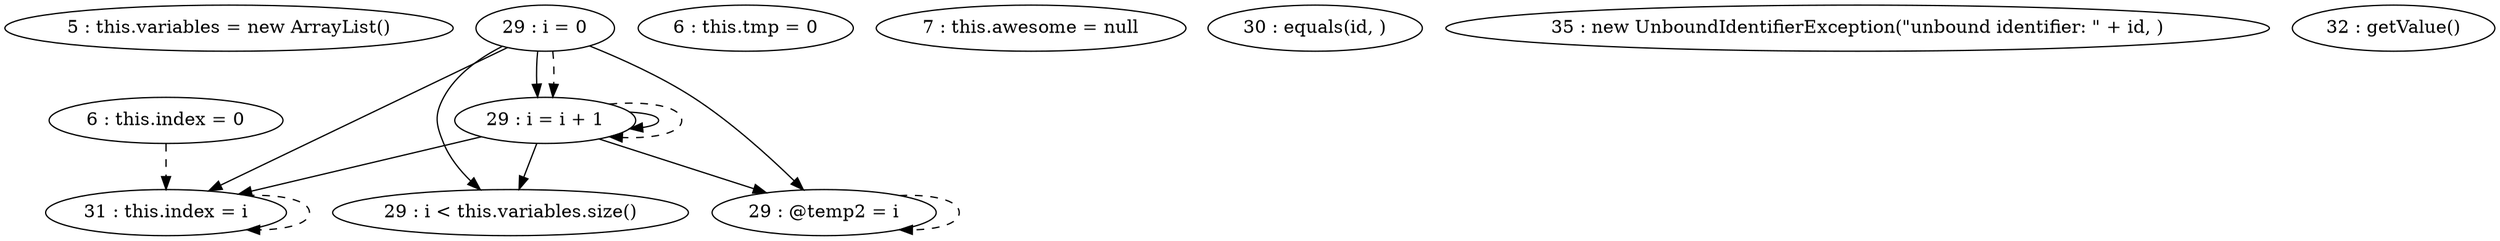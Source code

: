 digraph G {
"5 : this.variables = new ArrayList()"
"6 : this.index = 0"
"6 : this.index = 0" -> "31 : this.index = i" [style=dashed]
"6 : this.tmp = 0"
"7 : this.awesome = null"
"29 : i = 0"
"29 : i = 0" -> "31 : this.index = i"
"29 : i = 0" -> "29 : i = i + 1"
"29 : i = 0" -> "29 : @temp2 = i"
"29 : i = 0" -> "29 : i < this.variables.size()"
"29 : i = 0" -> "29 : i = i + 1" [style=dashed]
"29 : i < this.variables.size()"
"30 : equals(id, )"
"35 : new UnboundIdentifierException(\"unbound identifier: \" + id, )"
"31 : this.index = i"
"31 : this.index = i" -> "31 : this.index = i" [style=dashed]
"32 : getValue()"
"29 : @temp2 = i"
"29 : @temp2 = i" -> "29 : @temp2 = i" [style=dashed]
"29 : i = i + 1"
"29 : i = i + 1" -> "31 : this.index = i"
"29 : i = i + 1" -> "29 : i = i + 1"
"29 : i = i + 1" -> "29 : @temp2 = i"
"29 : i = i + 1" -> "29 : i < this.variables.size()"
"29 : i = i + 1" -> "29 : i = i + 1" [style=dashed]
}